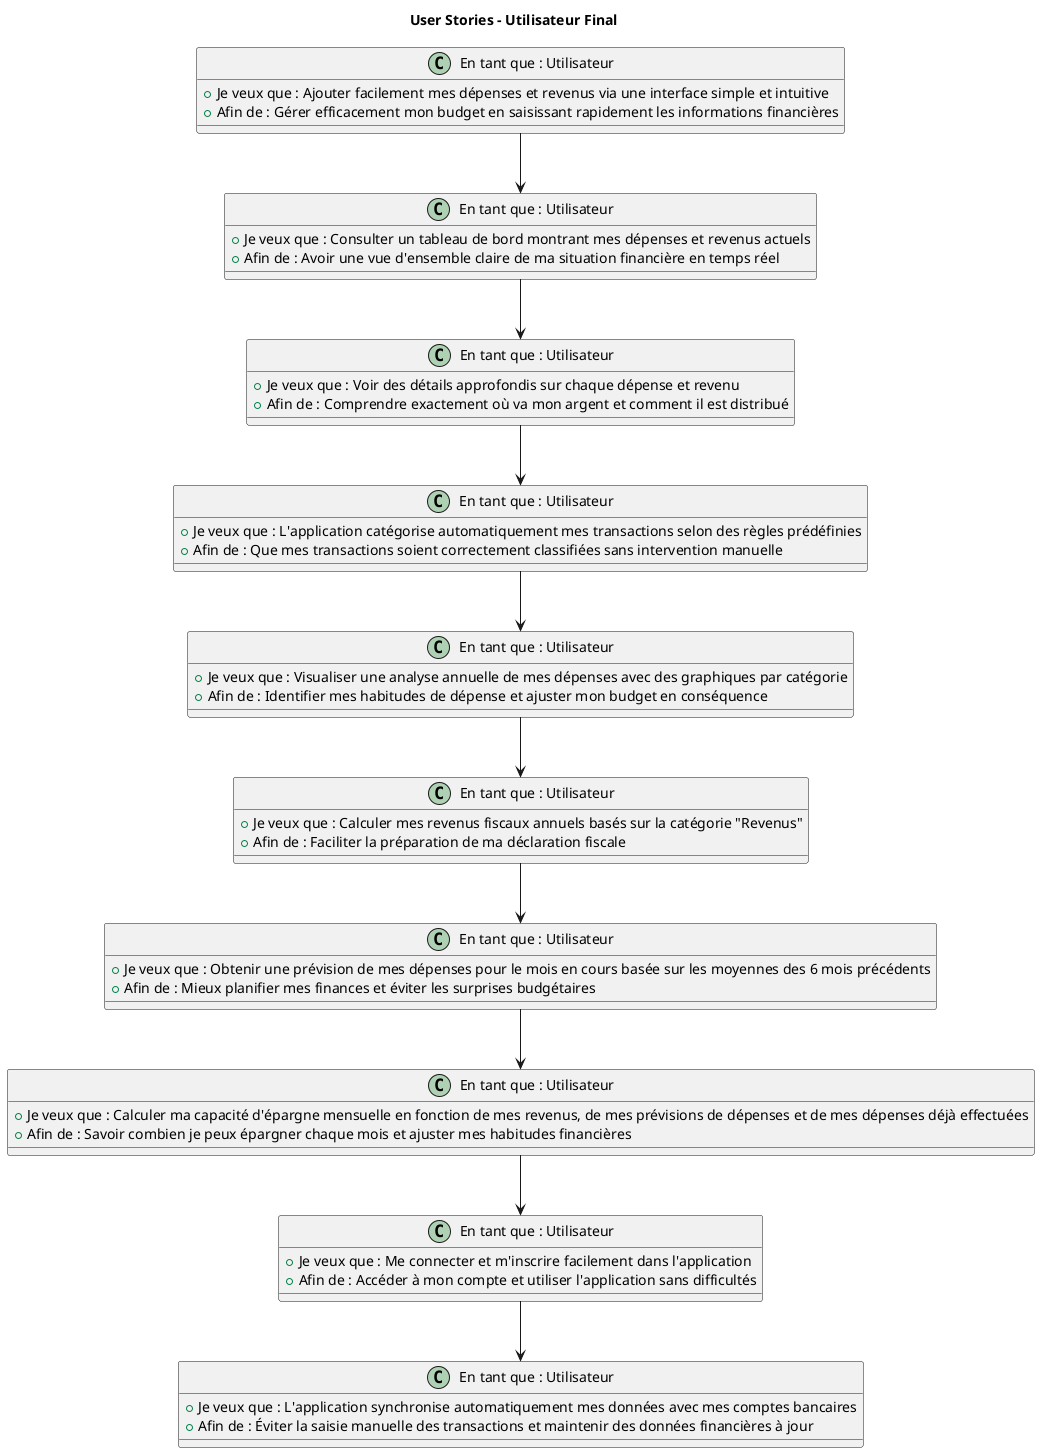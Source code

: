 @startuml
title User Stories - Utilisateur Final

class "En tant que : Utilisateur" as A {
  +Je veux que : Ajouter facilement mes dépenses et revenus via une interface simple et intuitive
  +Afin de : Gérer efficacement mon budget en saisissant rapidement les informations financières
}

class "En tant que : Utilisateur" as B {
  +Je veux que : Consulter un tableau de bord montrant mes dépenses et revenus actuels
  +Afin de : Avoir une vue d'ensemble claire de ma situation financière en temps réel
}

class "En tant que : Utilisateur" as C {
  +Je veux que : Voir des détails approfondis sur chaque dépense et revenu
  +Afin de : Comprendre exactement où va mon argent et comment il est distribué
}

class "En tant que : Utilisateur" as D {
  +Je veux que : L'application catégorise automatiquement mes transactions selon des règles prédéfinies
  +Afin de : Que mes transactions soient correctement classifiées sans intervention manuelle
}

class "En tant que : Utilisateur" as E {
  +Je veux que : Visualiser une analyse annuelle de mes dépenses avec des graphiques par catégorie
  +Afin de : Identifier mes habitudes de dépense et ajuster mon budget en conséquence
}

class "En tant que : Utilisateur" as F {
  +Je veux que : Calculer mes revenus fiscaux annuels basés sur la catégorie "Revenus"
  +Afin de : Faciliter la préparation de ma déclaration fiscale
}

class "En tant que : Utilisateur" as G {
  +Je veux que : Obtenir une prévision de mes dépenses pour le mois en cours basée sur les moyennes des 6 mois précédents
  +Afin de : Mieux planifier mes finances et éviter les surprises budgétaires
}

class "En tant que : Utilisateur" as H {
  +Je veux que : Calculer ma capacité d'épargne mensuelle en fonction de mes revenus, de mes prévisions de dépenses et de mes dépenses déjà effectuées
  +Afin de : Savoir combien je peux épargner chaque mois et ajuster mes habitudes financières
}

class "En tant que : Utilisateur" as I {
  +Je veux que : Me connecter et m'inscrire facilement dans l'application
  +Afin de : Accéder à mon compte et utiliser l'application sans difficultés
}

class "En tant que : Utilisateur" as J {
  +Je veux que : L'application synchronise automatiquement mes données avec mes comptes bancaires
  +Afin de : Éviter la saisie manuelle des transactions et maintenir des données financières à jour
}

A -down-> B
B -down-> C
C -down-> D
D -down-> E
E -down-> F
F -down-> G
G -down-> H
H -down-> I
I -down-> J

@enduml
